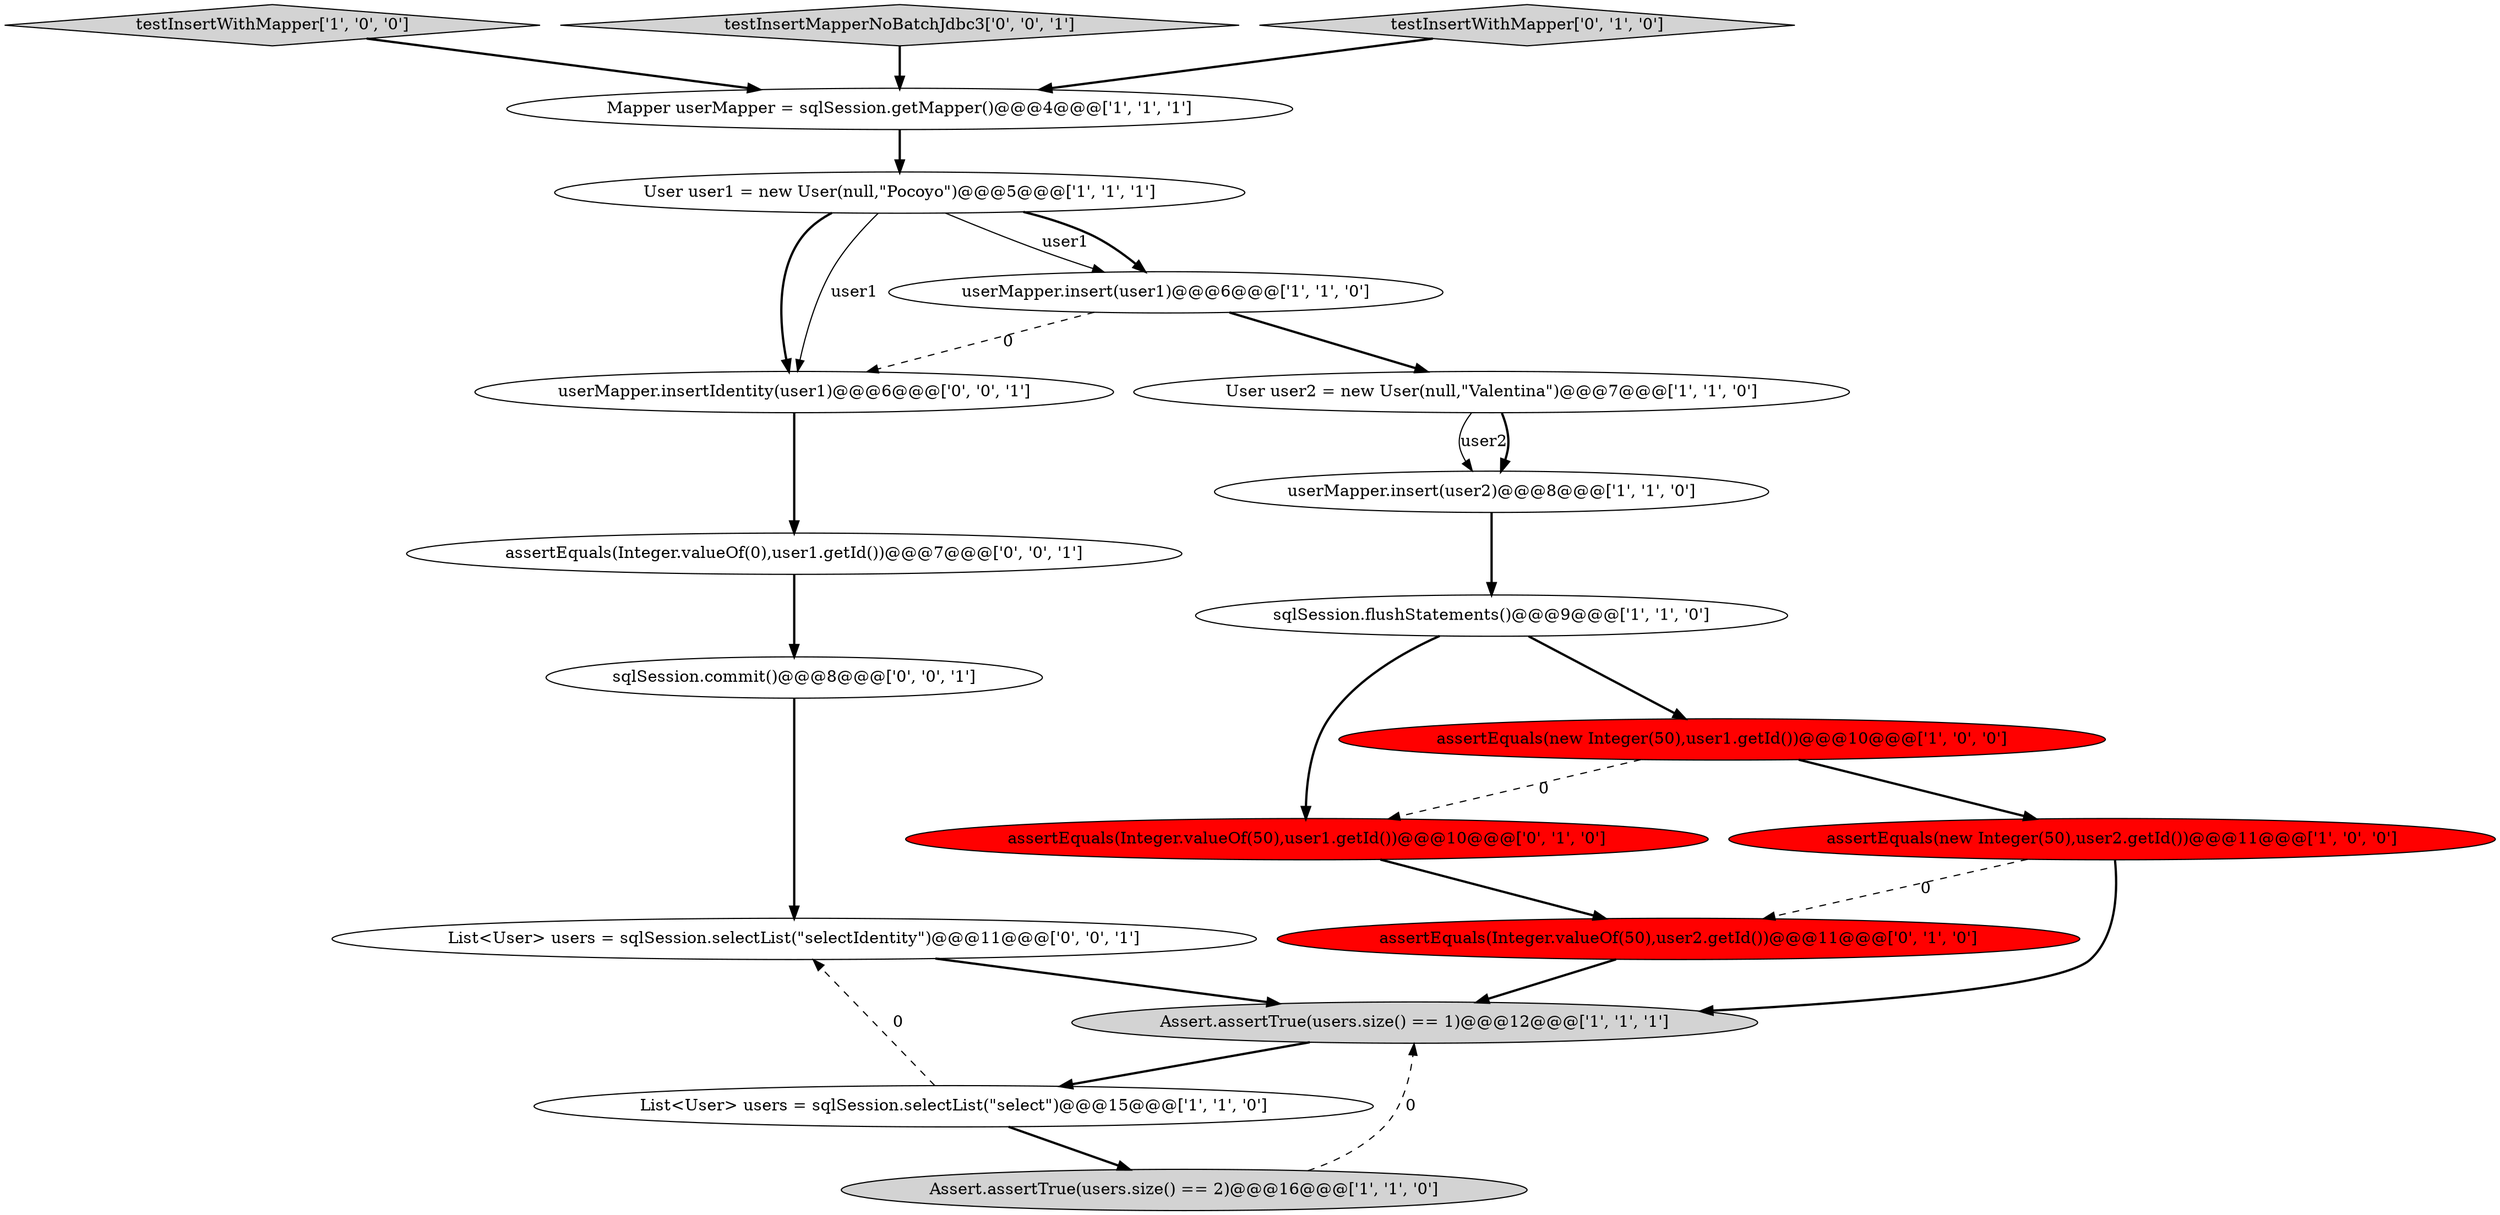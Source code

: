 digraph {
18 [style = filled, label = "sqlSession.commit()@@@8@@@['0', '0', '1']", fillcolor = white, shape = ellipse image = "AAA0AAABBB3BBB"];
3 [style = filled, label = "userMapper.insert(user2)@@@8@@@['1', '1', '0']", fillcolor = white, shape = ellipse image = "AAA0AAABBB1BBB"];
7 [style = filled, label = "testInsertWithMapper['1', '0', '0']", fillcolor = lightgray, shape = diamond image = "AAA0AAABBB1BBB"];
6 [style = filled, label = "assertEquals(new Integer(50),user2.getId())@@@11@@@['1', '0', '0']", fillcolor = red, shape = ellipse image = "AAA1AAABBB1BBB"];
8 [style = filled, label = "Assert.assertTrue(users.size() == 1)@@@12@@@['1', '1', '1']", fillcolor = lightgray, shape = ellipse image = "AAA0AAABBB1BBB"];
12 [style = filled, label = "assertEquals(Integer.valueOf(50),user1.getId())@@@10@@@['0', '1', '0']", fillcolor = red, shape = ellipse image = "AAA1AAABBB2BBB"];
16 [style = filled, label = "testInsertMapperNoBatchJdbc3['0', '0', '1']", fillcolor = lightgray, shape = diamond image = "AAA0AAABBB3BBB"];
11 [style = filled, label = "sqlSession.flushStatements()@@@9@@@['1', '1', '0']", fillcolor = white, shape = ellipse image = "AAA0AAABBB1BBB"];
10 [style = filled, label = "User user2 = new User(null,\"Valentina\")@@@7@@@['1', '1', '0']", fillcolor = white, shape = ellipse image = "AAA0AAABBB1BBB"];
13 [style = filled, label = "testInsertWithMapper['0', '1', '0']", fillcolor = lightgray, shape = diamond image = "AAA0AAABBB2BBB"];
17 [style = filled, label = "userMapper.insertIdentity(user1)@@@6@@@['0', '0', '1']", fillcolor = white, shape = ellipse image = "AAA0AAABBB3BBB"];
1 [style = filled, label = "Mapper userMapper = sqlSession.getMapper()@@@4@@@['1', '1', '1']", fillcolor = white, shape = ellipse image = "AAA0AAABBB1BBB"];
2 [style = filled, label = "User user1 = new User(null,\"Pocoyo\")@@@5@@@['1', '1', '1']", fillcolor = white, shape = ellipse image = "AAA0AAABBB1BBB"];
4 [style = filled, label = "assertEquals(new Integer(50),user1.getId())@@@10@@@['1', '0', '0']", fillcolor = red, shape = ellipse image = "AAA1AAABBB1BBB"];
14 [style = filled, label = "assertEquals(Integer.valueOf(50),user2.getId())@@@11@@@['0', '1', '0']", fillcolor = red, shape = ellipse image = "AAA1AAABBB2BBB"];
9 [style = filled, label = "List<User> users = sqlSession.selectList(\"select\")@@@15@@@['1', '1', '0']", fillcolor = white, shape = ellipse image = "AAA0AAABBB1BBB"];
15 [style = filled, label = "List<User> users = sqlSession.selectList(\"selectIdentity\")@@@11@@@['0', '0', '1']", fillcolor = white, shape = ellipse image = "AAA0AAABBB3BBB"];
19 [style = filled, label = "assertEquals(Integer.valueOf(0),user1.getId())@@@7@@@['0', '0', '1']", fillcolor = white, shape = ellipse image = "AAA0AAABBB3BBB"];
5 [style = filled, label = "Assert.assertTrue(users.size() == 2)@@@16@@@['1', '1', '0']", fillcolor = lightgray, shape = ellipse image = "AAA0AAABBB1BBB"];
0 [style = filled, label = "userMapper.insert(user1)@@@6@@@['1', '1', '0']", fillcolor = white, shape = ellipse image = "AAA0AAABBB1BBB"];
2->17 [style = bold, label=""];
2->17 [style = solid, label="user1"];
19->18 [style = bold, label=""];
7->1 [style = bold, label=""];
4->6 [style = bold, label=""];
10->3 [style = solid, label="user2"];
2->0 [style = solid, label="user1"];
11->4 [style = bold, label=""];
18->15 [style = bold, label=""];
3->11 [style = bold, label=""];
10->3 [style = bold, label=""];
11->12 [style = bold, label=""];
6->14 [style = dashed, label="0"];
0->17 [style = dashed, label="0"];
17->19 [style = bold, label=""];
13->1 [style = bold, label=""];
4->12 [style = dashed, label="0"];
0->10 [style = bold, label=""];
2->0 [style = bold, label=""];
16->1 [style = bold, label=""];
6->8 [style = bold, label=""];
12->14 [style = bold, label=""];
8->9 [style = bold, label=""];
9->5 [style = bold, label=""];
5->8 [style = dashed, label="0"];
1->2 [style = bold, label=""];
14->8 [style = bold, label=""];
15->8 [style = bold, label=""];
9->15 [style = dashed, label="0"];
}
